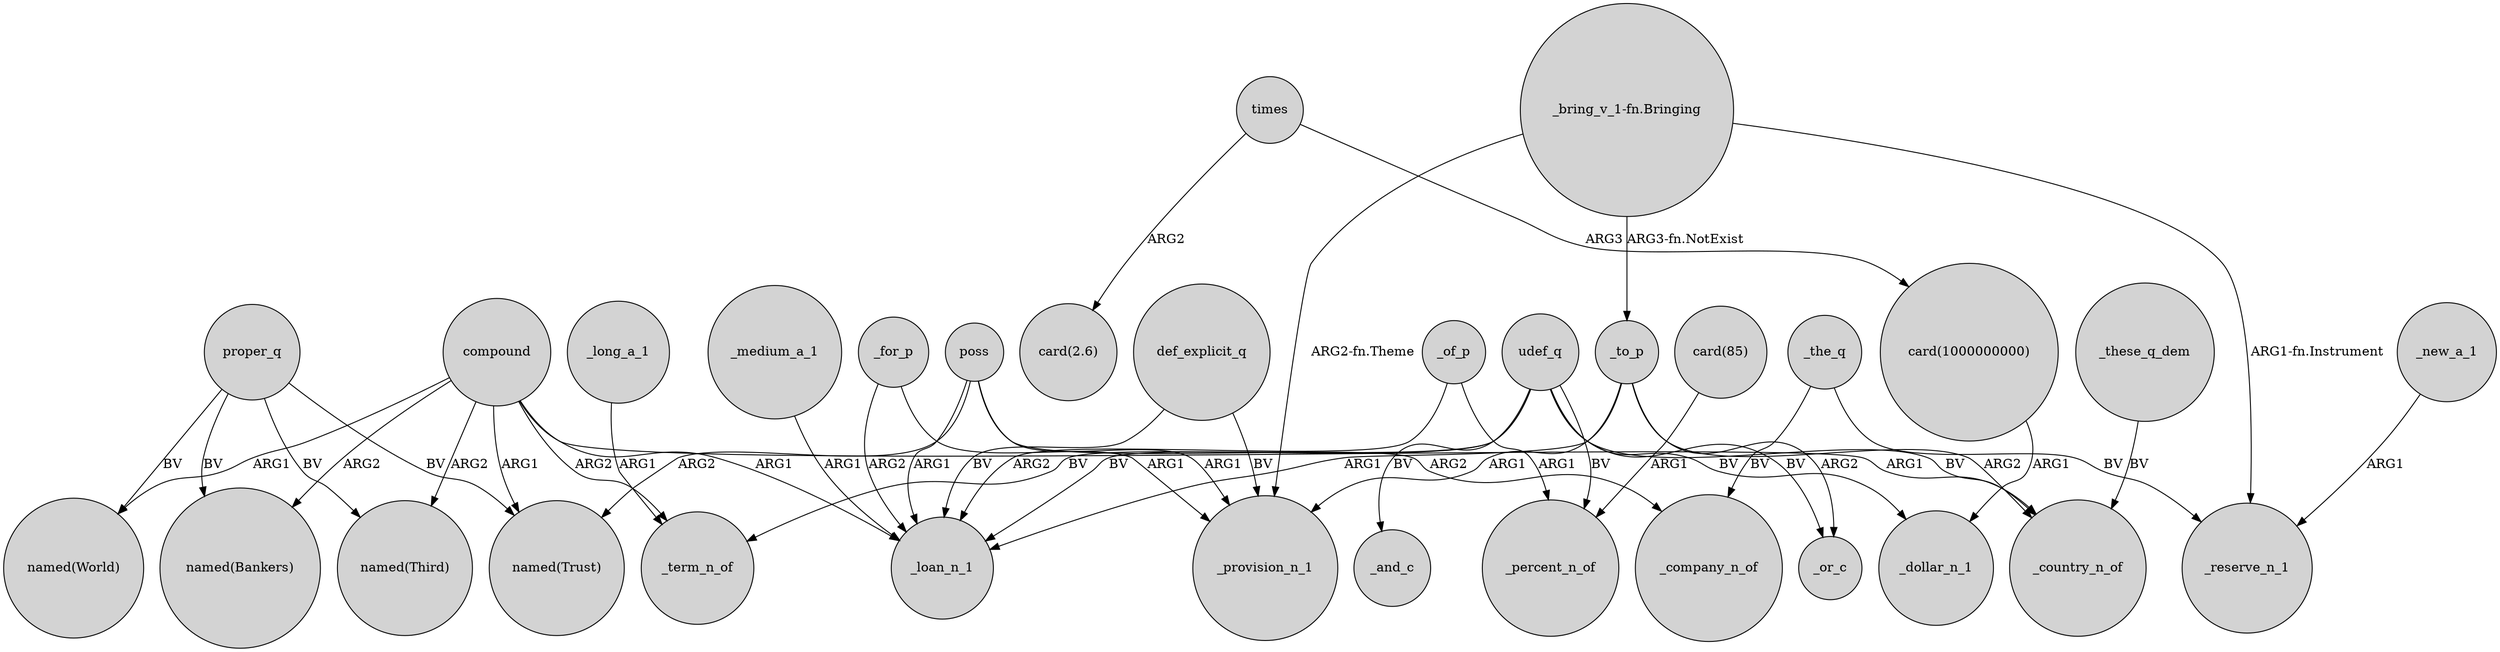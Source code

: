 digraph {
	node [shape=circle style=filled]
	def_explicit_q -> _provision_n_1 [label=BV]
	compound -> "named(Bankers)" [label=ARG2]
	"card(85)" -> _percent_n_of [label=ARG1]
	_the_q -> _reserve_n_1 [label=BV]
	_to_p -> _provision_n_1 [label=ARG1]
	times -> "card(2.6)" [label=ARG2]
	compound -> _term_n_of [label=ARG2]
	proper_q -> "named(Bankers)" [label=BV]
	_these_q_dem -> _country_n_of [label=BV]
	_for_p -> _provision_n_1 [label=ARG1]
	def_explicit_q -> _loan_n_1 [label=BV]
	"_bring_v_1-fn.Bringing" -> _provision_n_1 [label="ARG2-fn.Theme"]
	compound -> "named(Trust)" [label=ARG1]
	udef_q -> _or_c [label=BV]
	_to_p -> _or_c [label=ARG2]
	_the_q -> _company_n_of [label=BV]
	times -> "card(1000000000)" [label=ARG3]
	_of_p -> _percent_n_of [label=ARG1]
	udef_q -> _country_n_of [label=BV]
	_of_p -> _loan_n_1 [label=ARG2]
	proper_q -> "named(Trust)" [label=BV]
	_medium_a_1 -> _loan_n_1 [label=ARG1]
	compound -> "named(World)" [label=ARG1]
	compound -> _country_n_of [label=ARG1]
	proper_q -> "named(World)" [label=BV]
	udef_q -> _term_n_of [label=BV]
	compound -> _loan_n_1 [label=ARG1]
	_to_p -> _country_n_of [label=ARG2]
	_new_a_1 -> _reserve_n_1 [label=ARG1]
	_for_p -> _loan_n_1 [label=ARG2]
	"_bring_v_1-fn.Bringing" -> _to_p [label="ARG3-fn.NotExist"]
	_long_a_1 -> _term_n_of [label=ARG1]
	proper_q -> "named(Third)" [label=BV]
	poss -> _company_n_of [label=ARG2]
	udef_q -> _dollar_n_1 [label=BV]
	"_bring_v_1-fn.Bringing" -> _reserve_n_1 [label="ARG1-fn.Instrument"]
	udef_q -> _percent_n_of [label=BV]
	"card(1000000000)" -> _dollar_n_1 [label=ARG1]
	poss -> _provision_n_1 [label=ARG1]
	udef_q -> _and_c [label=BV]
	poss -> _loan_n_1 [label=ARG1]
	_to_p -> _loan_n_1 [label=ARG1]
	poss -> "named(Trust)" [label=ARG2]
	compound -> "named(Third)" [label=ARG2]
	udef_q -> _loan_n_1 [label=BV]
}
